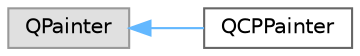 digraph "Graphical Class Hierarchy"
{
 // LATEX_PDF_SIZE
  bgcolor="transparent";
  edge [fontname=Helvetica,fontsize=10,labelfontname=Helvetica,labelfontsize=10];
  node [fontname=Helvetica,fontsize=10,shape=box,height=0.2,width=0.4];
  rankdir="LR";
  Node0 [id="Node000000",label="QPainter",height=0.2,width=0.4,color="grey60", fillcolor="#E0E0E0", style="filled",tooltip=" "];
  Node0 -> Node1 [id="edge68_Node000000_Node000001",dir="back",color="steelblue1",style="solid",tooltip=" "];
  Node1 [id="Node000001",label="QCPPainter",height=0.2,width=0.4,color="grey40", fillcolor="white", style="filled",URL="$dc/d27/classQCPPainter.html",tooltip=" "];
}
